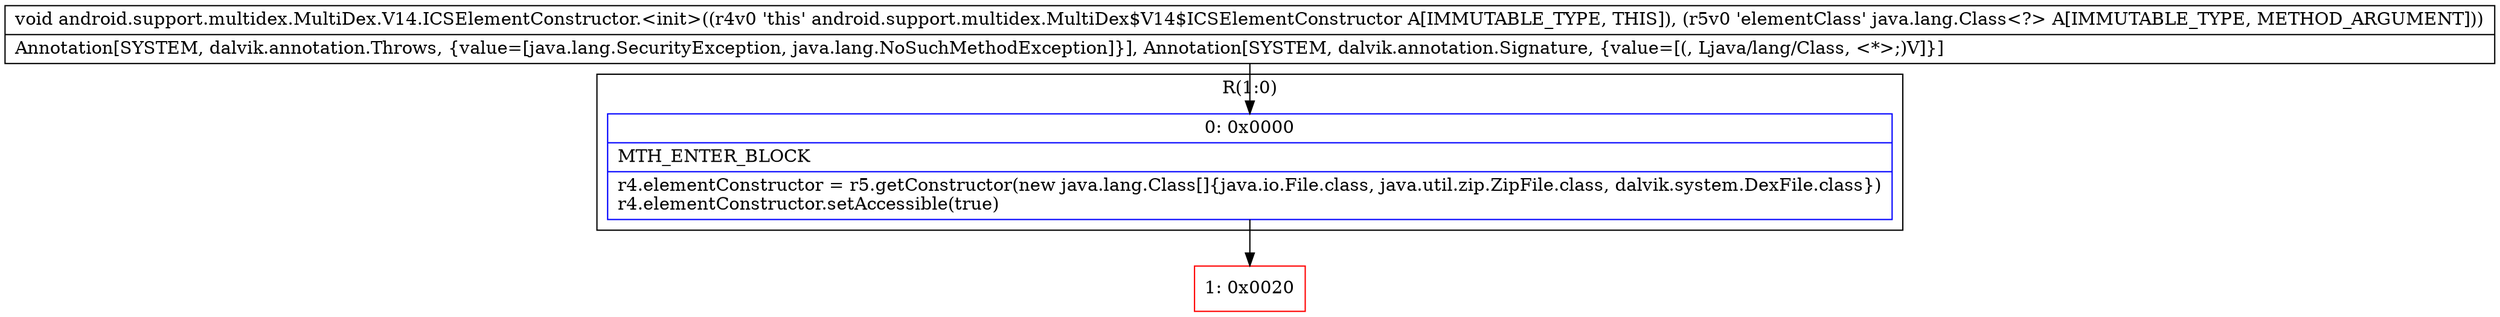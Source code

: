 digraph "CFG forandroid.support.multidex.MultiDex.V14.ICSElementConstructor.\<init\>(Ljava\/lang\/Class;)V" {
subgraph cluster_Region_1311785021 {
label = "R(1:0)";
node [shape=record,color=blue];
Node_0 [shape=record,label="{0\:\ 0x0000|MTH_ENTER_BLOCK\l|r4.elementConstructor = r5.getConstructor(new java.lang.Class[]\{java.io.File.class, java.util.zip.ZipFile.class, dalvik.system.DexFile.class\})\lr4.elementConstructor.setAccessible(true)\l}"];
}
Node_1 [shape=record,color=red,label="{1\:\ 0x0020}"];
MethodNode[shape=record,label="{void android.support.multidex.MultiDex.V14.ICSElementConstructor.\<init\>((r4v0 'this' android.support.multidex.MultiDex$V14$ICSElementConstructor A[IMMUTABLE_TYPE, THIS]), (r5v0 'elementClass' java.lang.Class\<?\> A[IMMUTABLE_TYPE, METHOD_ARGUMENT]))  | Annotation[SYSTEM, dalvik.annotation.Throws, \{value=[java.lang.SecurityException, java.lang.NoSuchMethodException]\}], Annotation[SYSTEM, dalvik.annotation.Signature, \{value=[(, Ljava\/lang\/Class, \<*\>;)V]\}]\l}"];
MethodNode -> Node_0;
Node_0 -> Node_1;
}

